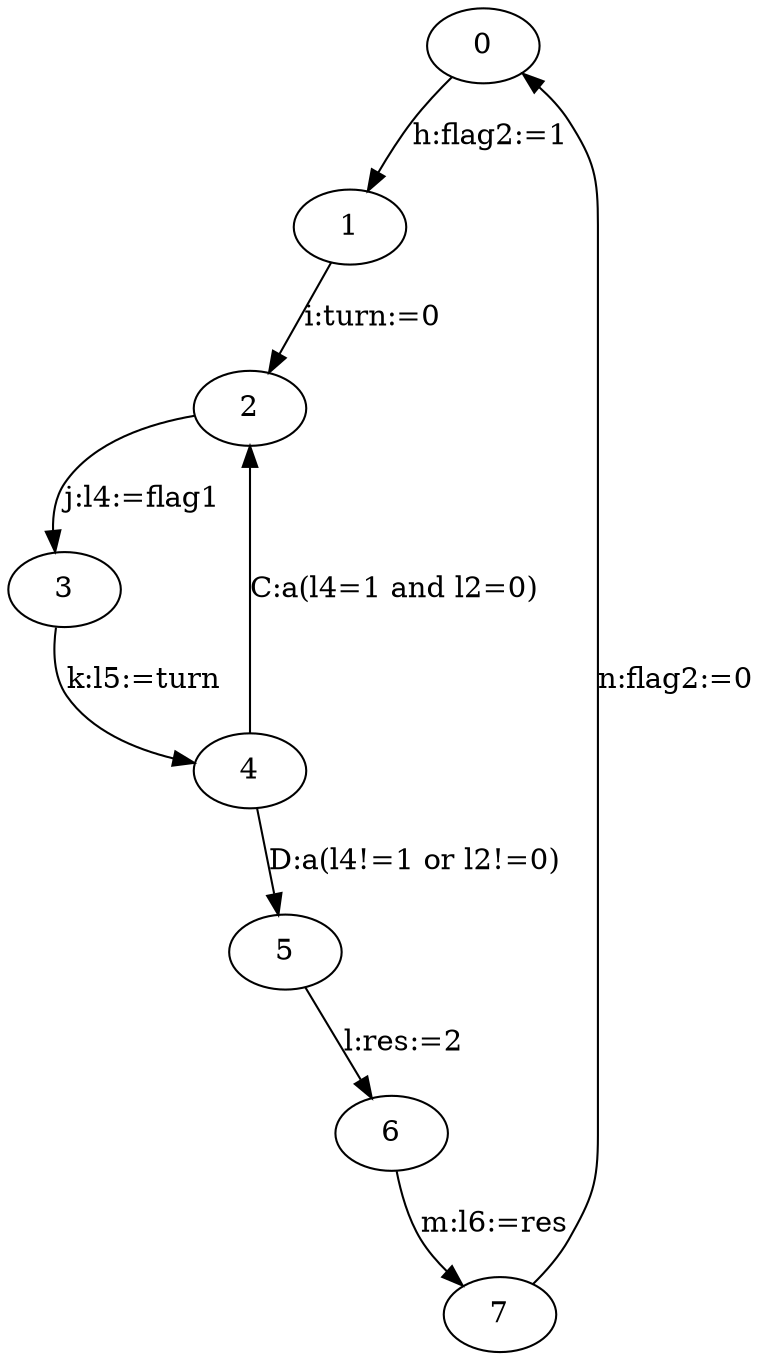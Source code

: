 digraph "unnamed" {
"0" [
fixedsize="false"
label="0"
regular="false"
];
"1" [
fixedsize="false"
label="1"
regular="false"
];
"2" [
fixedsize="false"
label="2"
regular="false"
];
"3" [
fixedsize="false"
label="3"
regular="false"
];
"4" [
fixedsize="false"
label="4"
regular="false"
];
"5" [
fixedsize="false"
label="5"
regular="false"
];
"6" [
fixedsize="false"
label="6"
regular="false"
];
"7" [
fixedsize="false"
label="7"
regular="false"
];
"0" -> "1" [
constraint="true"
decorate="false"
label="h:flag2:=1"
labelfloat="false"
];
"1" -> "2" [
constraint="true"
decorate="false"
label="i:turn:=0"
labelfloat="false"
];
"2" -> "3" [
constraint="true"
decorate="false"
label="j:l4:=flag1"
labelfloat="false"
];
"3" -> "4" [
constraint="true"
decorate="false"
label="k:l5:=turn"
labelfloat="false"
];
"4" -> "5" [
constraint="true"
decorate="false"
label="D:a(l4!=1 or l2!=0)"
labelfloat="false"
];
"5" -> "6" [
constraint="true"
decorate="false"
label="l:res:=2"
labelfloat="false"
];
"6" -> "7" [
constraint="true"
decorate="false"
label="m:l6:=res"
labelfloat="false"
];
"7" -> "0" [
constraint="true"
decorate="false"
label="n:flag2:=0"
labelfloat="false"
];
"4" -> "2" [
constraint="true"
decorate="false"
label="C:a(l4=1 and l2=0)"
labelfloat="false"
];
}

